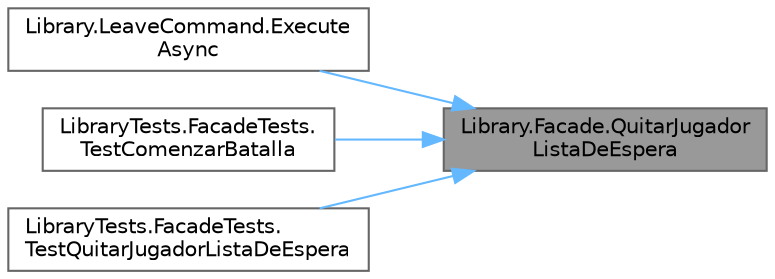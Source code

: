 digraph "Library.Facade.QuitarJugadorListaDeEspera"
{
 // INTERACTIVE_SVG=YES
 // LATEX_PDF_SIZE
  bgcolor="transparent";
  edge [fontname=Helvetica,fontsize=10,labelfontname=Helvetica,labelfontsize=10];
  node [fontname=Helvetica,fontsize=10,shape=box,height=0.2,width=0.4];
  rankdir="RL";
  Node1 [id="Node000001",label="Library.Facade.QuitarJugador\lListaDeEspera",height=0.2,width=0.4,color="gray40", fillcolor="grey60", style="filled", fontcolor="black",tooltip="Remueve un jugador de la lista de espera."];
  Node1 -> Node2 [id="edge1_Node000001_Node000002",dir="back",color="steelblue1",style="solid",tooltip=" "];
  Node2 [id="Node000002",label="Library.LeaveCommand.Execute\lAsync",height=0.2,width=0.4,color="grey40", fillcolor="white", style="filled",URL="$classLibrary_1_1LeaveCommand.html#ab2f0edafab0db068595f4a0f564f7371",tooltip="Implementa el comando 'leave' del bot. Este comando remueve el jugador que envía el mensaje de la lis..."];
  Node1 -> Node3 [id="edge2_Node000001_Node000003",dir="back",color="steelblue1",style="solid",tooltip=" "];
  Node3 [id="Node000003",label="LibraryTests.FacadeTests.\lTestComenzarBatalla",height=0.2,width=0.4,color="grey40", fillcolor="white", style="filled",URL="$classLibraryTests_1_1FacadeTests.html#a385ec7d276c82e08ca229bd2eb3552fc",tooltip="Este test comprueba que se pueda comenzar una batalla."];
  Node1 -> Node4 [id="edge3_Node000001_Node000004",dir="back",color="steelblue1",style="solid",tooltip=" "];
  Node4 [id="Node000004",label="LibraryTests.FacadeTests.\lTestQuitarJugadorListaDeEspera",height=0.2,width=0.4,color="grey40", fillcolor="white", style="filled",URL="$classLibraryTests_1_1FacadeTests.html#ae5529728a2c6e3992d31d63c43ca6605",tooltip="Este test comprueba que se pueda quitar correctamente un jugador de la lista de espera."];
}
